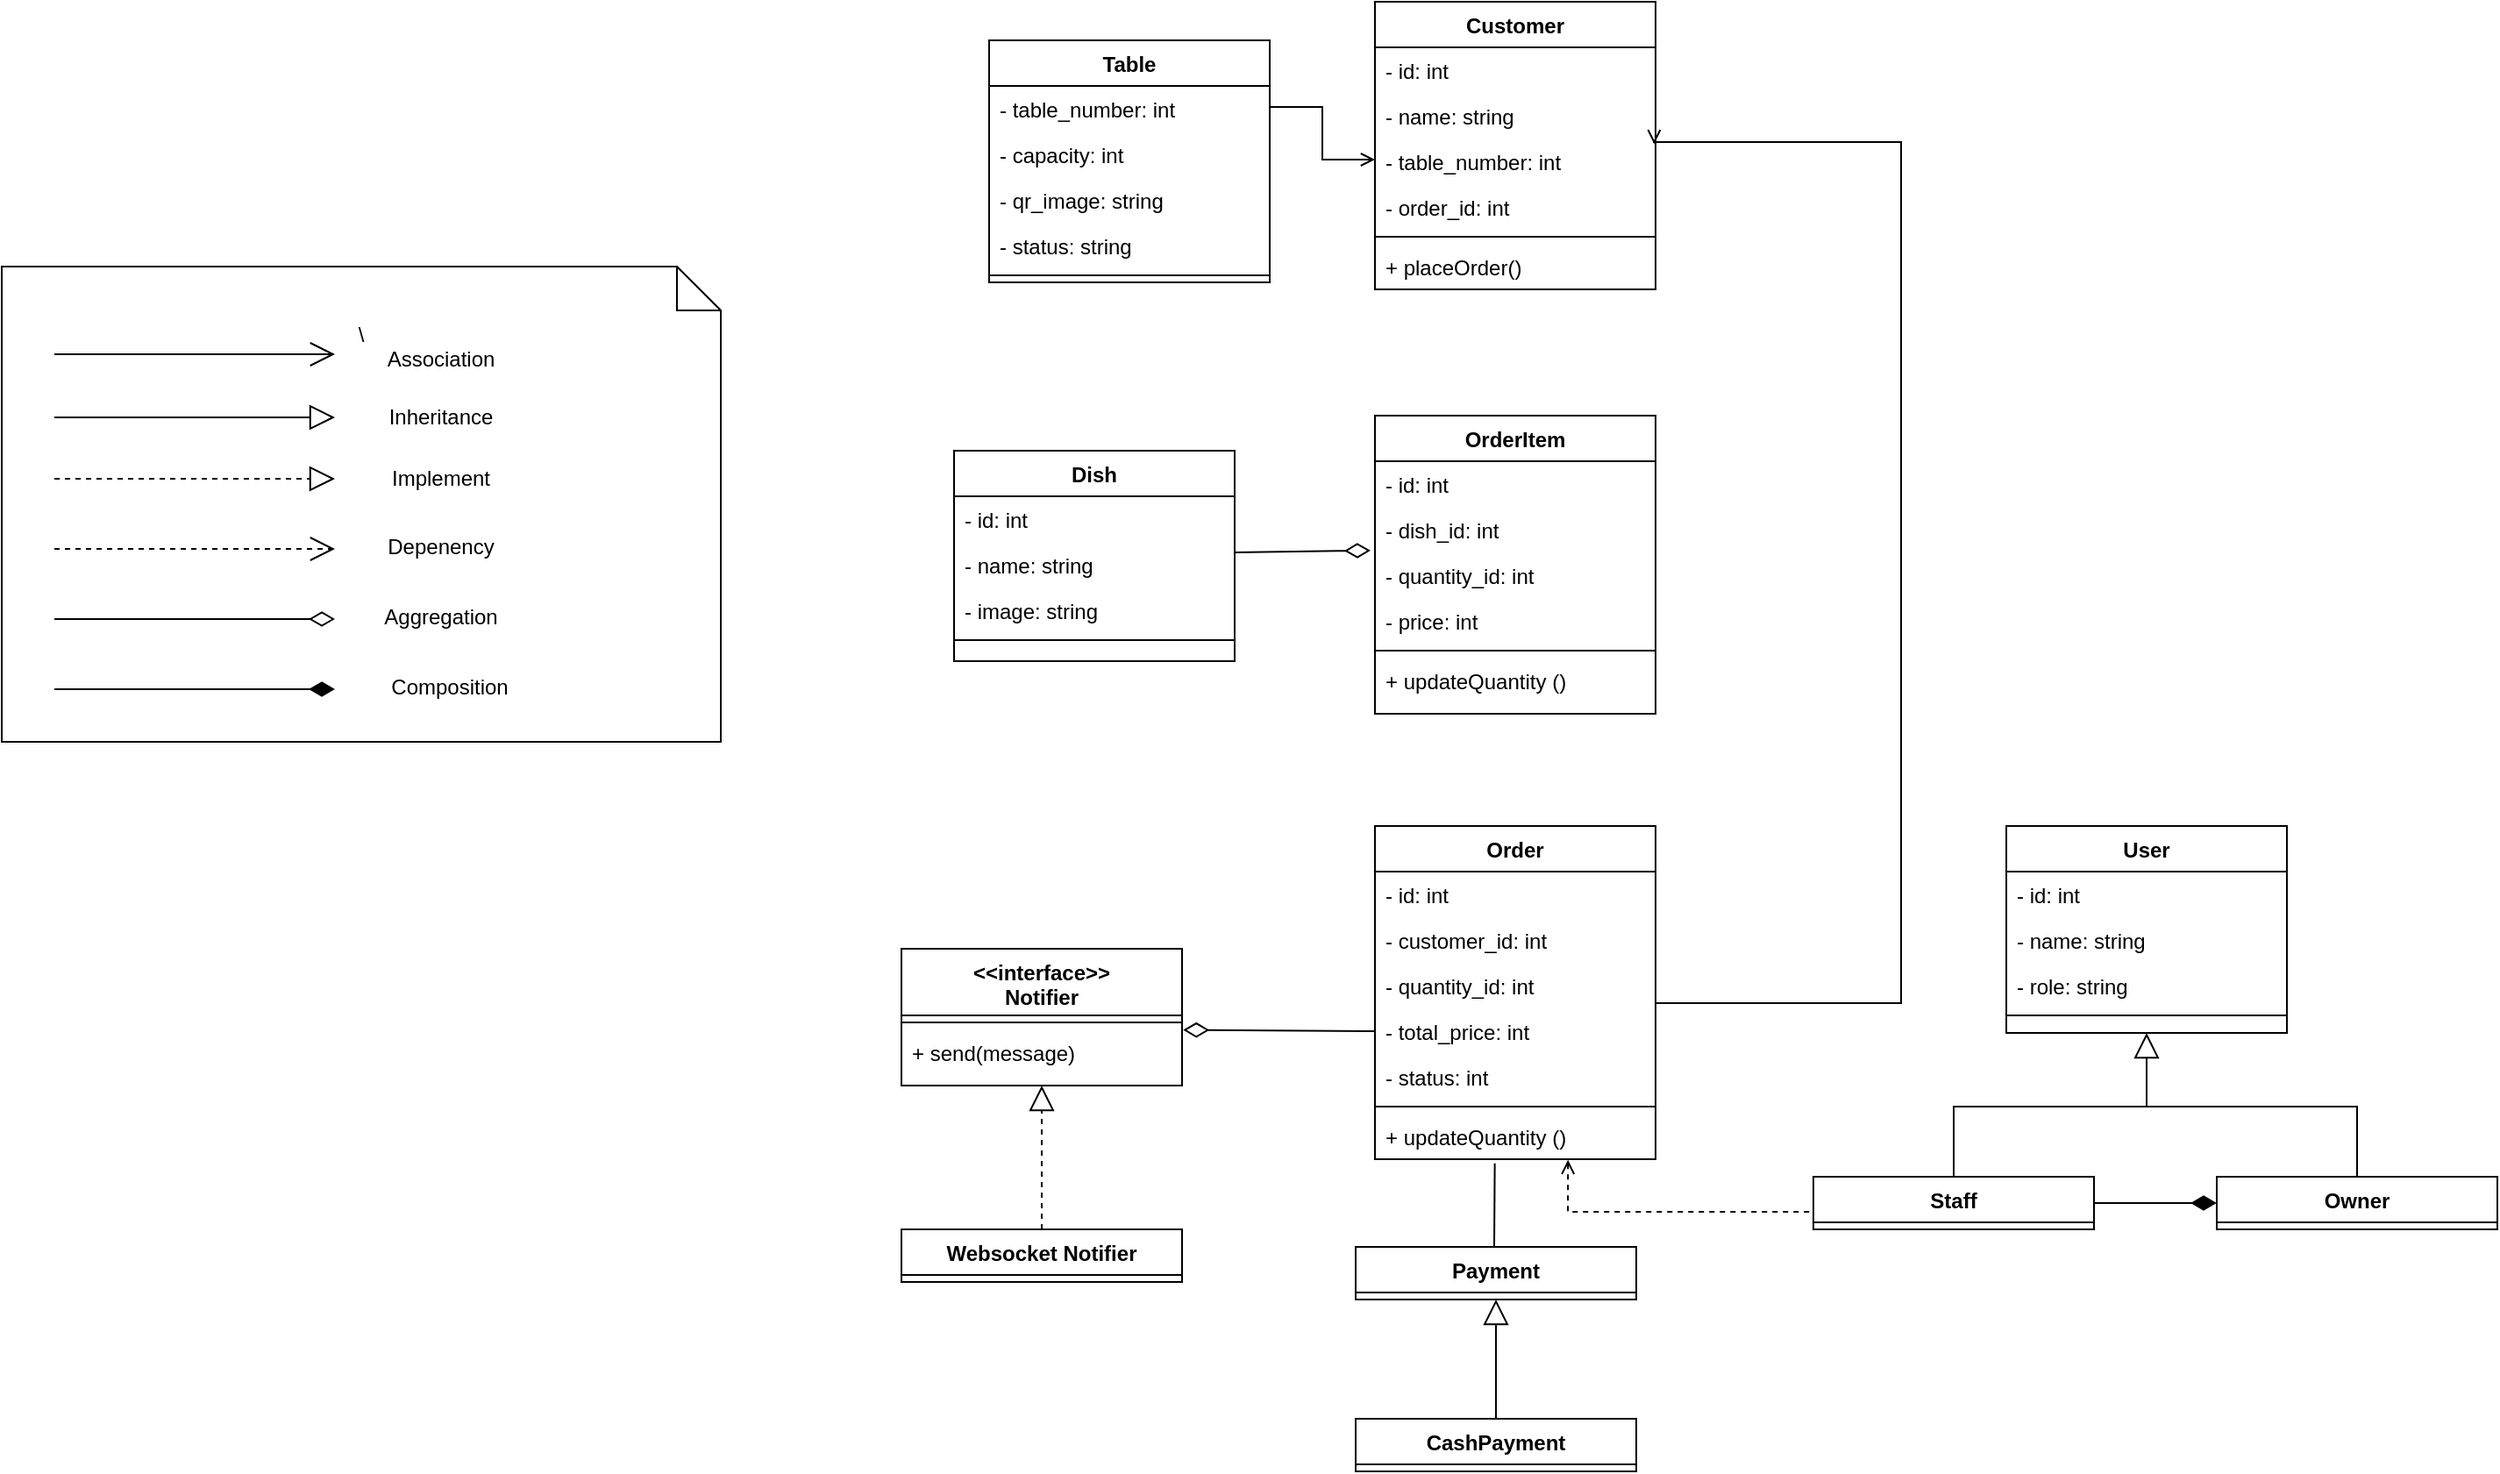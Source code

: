 <mxfile version="24.7.17">
  <diagram id="C5RBs43oDa-KdzZeNtuy" name="Page-1">
    <mxGraphModel dx="2537" dy="1157" grid="1" gridSize="10" guides="1" tooltips="1" connect="1" arrows="1" fold="1" page="1" pageScale="1" pageWidth="827" pageHeight="1169" math="0" shadow="0">
      <root>
        <mxCell id="WIyWlLk6GJQsqaUBKTNV-0" />
        <mxCell id="WIyWlLk6GJQsqaUBKTNV-1" parent="WIyWlLk6GJQsqaUBKTNV-0" />
        <mxCell id="uRAl1IJuX3miMUumtEAD-47" value="\" style="shape=note2;boundedLbl=1;whiteSpace=wrap;html=1;size=25;verticalAlign=top;align=center;" parent="WIyWlLk6GJQsqaUBKTNV-1" vertex="1">
          <mxGeometry x="-413" y="891" width="410" height="271" as="geometry" />
        </mxCell>
        <mxCell id="2brFXPJjxQFxoE2-N6oW-0" value="" style="endArrow=block;endFill=0;html=1;rounded=0;endSize=12;" parent="WIyWlLk6GJQsqaUBKTNV-1" edge="1">
          <mxGeometry width="160" relative="1" as="geometry">
            <mxPoint x="-383" y="977" as="sourcePoint" />
            <mxPoint x="-223" y="977" as="targetPoint" />
          </mxGeometry>
        </mxCell>
        <mxCell id="2brFXPJjxQFxoE2-N6oW-1" value="Association" style="text;html=1;align=center;verticalAlign=middle;resizable=0;points=[];autosize=1;strokeColor=none;fillColor=none;" parent="WIyWlLk6GJQsqaUBKTNV-1" vertex="1">
          <mxGeometry x="-203" y="929" width="80" height="30" as="geometry" />
        </mxCell>
        <mxCell id="2brFXPJjxQFxoE2-N6oW-6" value="" style="endArrow=open;endFill=0;html=1;rounded=0;endSize=12;" parent="WIyWlLk6GJQsqaUBKTNV-1" edge="1">
          <mxGeometry width="160" relative="1" as="geometry">
            <mxPoint x="-383" y="941" as="sourcePoint" />
            <mxPoint x="-223" y="941" as="targetPoint" />
          </mxGeometry>
        </mxCell>
        <mxCell id="2brFXPJjxQFxoE2-N6oW-15" value="Inheritance" style="text;html=1;align=center;verticalAlign=middle;resizable=0;points=[];autosize=1;strokeColor=none;fillColor=none;" parent="WIyWlLk6GJQsqaUBKTNV-1" vertex="1">
          <mxGeometry x="-203" y="962" width="80" height="30" as="geometry" />
        </mxCell>
        <mxCell id="2brFXPJjxQFxoE2-N6oW-16" value="" style="endArrow=block;endFill=0;html=1;rounded=0;dashed=1;endSize=12;" parent="WIyWlLk6GJQsqaUBKTNV-1" edge="1">
          <mxGeometry width="160" relative="1" as="geometry">
            <mxPoint x="-383" y="1012" as="sourcePoint" />
            <mxPoint x="-223" y="1012" as="targetPoint" />
          </mxGeometry>
        </mxCell>
        <mxCell id="2brFXPJjxQFxoE2-N6oW-17" value="Implement" style="text;html=1;align=center;verticalAlign=middle;resizable=0;points=[];autosize=1;strokeColor=none;fillColor=none;" parent="WIyWlLk6GJQsqaUBKTNV-1" vertex="1">
          <mxGeometry x="-203" y="997" width="80" height="30" as="geometry" />
        </mxCell>
        <mxCell id="2brFXPJjxQFxoE2-N6oW-18" value="" style="endArrow=open;endFill=0;html=1;rounded=0;dashed=1;endSize=12;" parent="WIyWlLk6GJQsqaUBKTNV-1" edge="1">
          <mxGeometry width="160" relative="1" as="geometry">
            <mxPoint x="-383" y="1052" as="sourcePoint" />
            <mxPoint x="-223" y="1052" as="targetPoint" />
          </mxGeometry>
        </mxCell>
        <mxCell id="2brFXPJjxQFxoE2-N6oW-19" value="Depenency" style="text;html=1;align=center;verticalAlign=middle;resizable=0;points=[];autosize=1;strokeColor=none;fillColor=none;" parent="WIyWlLk6GJQsqaUBKTNV-1" vertex="1">
          <mxGeometry x="-203" y="1036" width="80" height="30" as="geometry" />
        </mxCell>
        <mxCell id="2brFXPJjxQFxoE2-N6oW-20" value="" style="endArrow=diamondThin;endFill=0;html=1;rounded=0;endSize=12;" parent="WIyWlLk6GJQsqaUBKTNV-1" edge="1">
          <mxGeometry width="160" relative="1" as="geometry">
            <mxPoint x="-383" y="1092" as="sourcePoint" />
            <mxPoint x="-223" y="1092" as="targetPoint" />
          </mxGeometry>
        </mxCell>
        <mxCell id="2brFXPJjxQFxoE2-N6oW-21" value="Aggregation" style="text;html=1;align=center;verticalAlign=middle;resizable=0;points=[];autosize=1;strokeColor=none;fillColor=none;" parent="WIyWlLk6GJQsqaUBKTNV-1" vertex="1">
          <mxGeometry x="-208" y="1076" width="90" height="30" as="geometry" />
        </mxCell>
        <mxCell id="2brFXPJjxQFxoE2-N6oW-22" value="" style="endArrow=diamondThin;endFill=1;html=1;rounded=0;jumpStyle=none;endSize=12;" parent="WIyWlLk6GJQsqaUBKTNV-1" edge="1">
          <mxGeometry width="160" relative="1" as="geometry">
            <mxPoint x="-383" y="1132" as="sourcePoint" />
            <mxPoint x="-223" y="1132" as="targetPoint" />
          </mxGeometry>
        </mxCell>
        <mxCell id="2brFXPJjxQFxoE2-N6oW-23" value="Composition" style="text;html=1;align=center;verticalAlign=middle;resizable=0;points=[];autosize=1;strokeColor=none;fillColor=none;" parent="WIyWlLk6GJQsqaUBKTNV-1" vertex="1">
          <mxGeometry x="-203" y="1116" width="90" height="30" as="geometry" />
        </mxCell>
        <mxCell id="HUeuKTUBuXU9dB0qlzi5-0" value="Staff" style="swimlane;fontStyle=1;align=center;verticalAlign=top;childLayout=stackLayout;horizontal=1;startSize=26;horizontalStack=0;resizeParent=1;resizeParentMax=0;resizeLast=0;collapsible=1;marginBottom=0;whiteSpace=wrap;html=1;" parent="WIyWlLk6GJQsqaUBKTNV-1" vertex="1" collapsed="1">
          <mxGeometry x="620" y="1410" width="160" height="30" as="geometry">
            <mxRectangle x="315" y="1140" width="240" height="34" as="alternateBounds" />
          </mxGeometry>
        </mxCell>
        <mxCell id="HUeuKTUBuXU9dB0qlzi5-1" value="" style="line;strokeWidth=1;fillColor=none;align=left;verticalAlign=middle;spacingTop=-1;spacingLeft=3;spacingRight=3;rotatable=0;labelPosition=right;points=[];portConstraint=eastwest;strokeColor=inherit;" parent="HUeuKTUBuXU9dB0qlzi5-0" vertex="1">
          <mxGeometry y="26" width="240" height="8" as="geometry" />
        </mxCell>
        <mxCell id="HUeuKTUBuXU9dB0qlzi5-2" value="Owner" style="swimlane;fontStyle=1;align=center;verticalAlign=top;childLayout=stackLayout;horizontal=1;startSize=26;horizontalStack=0;resizeParent=1;resizeParentMax=0;resizeLast=0;collapsible=1;marginBottom=0;whiteSpace=wrap;html=1;" parent="WIyWlLk6GJQsqaUBKTNV-1" vertex="1" collapsed="1">
          <mxGeometry x="850" y="1410" width="160" height="30" as="geometry">
            <mxRectangle x="315" y="1140" width="240" height="34" as="alternateBounds" />
          </mxGeometry>
        </mxCell>
        <mxCell id="HUeuKTUBuXU9dB0qlzi5-3" value="" style="line;strokeWidth=1;fillColor=none;align=left;verticalAlign=middle;spacingTop=-1;spacingLeft=3;spacingRight=3;rotatable=0;labelPosition=right;points=[];portConstraint=eastwest;strokeColor=inherit;" parent="HUeuKTUBuXU9dB0qlzi5-2" vertex="1">
          <mxGeometry y="26" width="240" height="8" as="geometry" />
        </mxCell>
        <mxCell id="EOSxfnDk696KY7ujUc14-6" value="Payment" style="swimlane;fontStyle=1;align=center;verticalAlign=top;childLayout=stackLayout;horizontal=1;startSize=26;horizontalStack=0;resizeParent=1;resizeParentMax=0;resizeLast=0;collapsible=1;marginBottom=0;whiteSpace=wrap;html=1;" parent="WIyWlLk6GJQsqaUBKTNV-1" vertex="1" collapsed="1">
          <mxGeometry x="359" y="1450" width="160" height="30" as="geometry">
            <mxRectangle x="315" y="1140" width="240" height="34" as="alternateBounds" />
          </mxGeometry>
        </mxCell>
        <mxCell id="EOSxfnDk696KY7ujUc14-7" value="" style="line;strokeWidth=1;fillColor=none;align=left;verticalAlign=middle;spacingTop=-1;spacingLeft=3;spacingRight=3;rotatable=0;labelPosition=right;points=[];portConstraint=eastwest;strokeColor=inherit;" parent="EOSxfnDk696KY7ujUc14-6" vertex="1">
          <mxGeometry y="26" width="240" height="8" as="geometry" />
        </mxCell>
        <mxCell id="EOSxfnDk696KY7ujUc14-8" value="CashPayment" style="swimlane;fontStyle=1;align=center;verticalAlign=top;childLayout=stackLayout;horizontal=1;startSize=26;horizontalStack=0;resizeParent=1;resizeParentMax=0;resizeLast=0;collapsible=1;marginBottom=0;whiteSpace=wrap;html=1;" parent="WIyWlLk6GJQsqaUBKTNV-1" vertex="1" collapsed="1">
          <mxGeometry x="359" y="1548" width="160" height="30" as="geometry">
            <mxRectangle x="315" y="1140" width="240" height="34" as="alternateBounds" />
          </mxGeometry>
        </mxCell>
        <mxCell id="EOSxfnDk696KY7ujUc14-9" value="" style="line;strokeWidth=1;fillColor=none;align=left;verticalAlign=middle;spacingTop=-1;spacingLeft=3;spacingRight=3;rotatable=0;labelPosition=right;points=[];portConstraint=eastwest;strokeColor=inherit;" parent="EOSxfnDk696KY7ujUc14-8" vertex="1">
          <mxGeometry y="26" width="240" height="8" as="geometry" />
        </mxCell>
        <mxCell id="EOSxfnDk696KY7ujUc14-17" value="" style="endArrow=diamondThin;endFill=0;html=1;rounded=0;endSize=12;exitX=0.998;exitY=0.231;exitDx=0;exitDy=0;entryX=-0.016;entryY=0.957;entryDx=0;entryDy=0;exitPerimeter=0;entryPerimeter=0;" parent="WIyWlLk6GJQsqaUBKTNV-1" source="A2vdTbKeSNhoCQERBQ-p-38" target="A2vdTbKeSNhoCQERBQ-p-47" edge="1">
          <mxGeometry width="160" relative="1" as="geometry">
            <mxPoint x="299" y="987" as="sourcePoint" />
            <mxPoint x="350" y="986" as="targetPoint" />
          </mxGeometry>
        </mxCell>
        <mxCell id="EOSxfnDk696KY7ujUc14-18" value="" style="endArrow=block;endFill=0;html=1;rounded=0;endSize=12;exitX=0.5;exitY=0;exitDx=0;exitDy=0;entryX=0.5;entryY=1;entryDx=0;entryDy=0;" parent="WIyWlLk6GJQsqaUBKTNV-1" source="HUeuKTUBuXU9dB0qlzi5-0" edge="1">
          <mxGeometry width="160" relative="1" as="geometry">
            <mxPoint x="700" y="1380" as="sourcePoint" />
            <mxPoint x="810" y="1328" as="targetPoint" />
            <Array as="points">
              <mxPoint x="700" y="1370" />
              <mxPoint x="810" y="1370" />
            </Array>
          </mxGeometry>
        </mxCell>
        <mxCell id="EOSxfnDk696KY7ujUc14-21" value="" style="endArrow=none;endFill=0;html=1;rounded=0;endSize=12;entryX=0.5;entryY=0;entryDx=0;entryDy=0;" parent="WIyWlLk6GJQsqaUBKTNV-1" target="HUeuKTUBuXU9dB0qlzi5-2" edge="1">
          <mxGeometry width="160" relative="1" as="geometry">
            <mxPoint x="810" y="1370" as="sourcePoint" />
            <mxPoint x="950" y="1400" as="targetPoint" />
            <Array as="points">
              <mxPoint x="930" y="1370" />
            </Array>
          </mxGeometry>
        </mxCell>
        <mxCell id="EOSxfnDk696KY7ujUc14-22" value="" style="endArrow=diamondThin;endFill=1;html=1;rounded=0;endSize=12;startArrow=none;startFill=0;targetPerimeterSpacing=4;" parent="WIyWlLk6GJQsqaUBKTNV-1" edge="1">
          <mxGeometry width="160" relative="1" as="geometry">
            <mxPoint x="780" y="1425" as="sourcePoint" />
            <mxPoint x="850" y="1425" as="targetPoint" />
          </mxGeometry>
        </mxCell>
        <mxCell id="EOSxfnDk696KY7ujUc14-24" value="Websocket Notifier" style="swimlane;fontStyle=1;align=center;verticalAlign=top;childLayout=stackLayout;horizontal=1;startSize=26;horizontalStack=0;resizeParent=1;resizeParentMax=0;resizeLast=0;collapsible=1;marginBottom=0;whiteSpace=wrap;html=1;" parent="WIyWlLk6GJQsqaUBKTNV-1" vertex="1" collapsed="1">
          <mxGeometry x="100" y="1440" width="160" height="30" as="geometry">
            <mxRectangle x="315" y="1140" width="240" height="34" as="alternateBounds" />
          </mxGeometry>
        </mxCell>
        <mxCell id="EOSxfnDk696KY7ujUc14-25" value="" style="line;strokeWidth=1;fillColor=none;align=left;verticalAlign=middle;spacingTop=-1;spacingLeft=3;spacingRight=3;rotatable=0;labelPosition=right;points=[];portConstraint=eastwest;strokeColor=inherit;" parent="EOSxfnDk696KY7ujUc14-24" vertex="1">
          <mxGeometry y="26" width="240" height="8" as="geometry" />
        </mxCell>
        <mxCell id="EOSxfnDk696KY7ujUc14-26" value="" style="endArrow=block;endFill=0;html=1;rounded=0;endSize=12;exitX=0.5;exitY=0;exitDx=0;exitDy=0;dashed=1;entryX=0.5;entryY=1;entryDx=0;entryDy=0;" parent="WIyWlLk6GJQsqaUBKTNV-1" source="EOSxfnDk696KY7ujUc14-24" target="A2vdTbKeSNhoCQERBQ-p-6" edge="1">
          <mxGeometry width="160" relative="1" as="geometry">
            <mxPoint x="50" y="1352" as="sourcePoint" />
            <mxPoint x="180" y="1380" as="targetPoint" />
          </mxGeometry>
        </mxCell>
        <mxCell id="EOSxfnDk696KY7ujUc14-32" value="" style="endArrow=block;endFill=0;html=1;rounded=0;endSize=12;startArrow=none;startFill=0;targetPerimeterSpacing=4;exitX=0.5;exitY=0;exitDx=0;exitDy=0;entryX=0.5;entryY=1;entryDx=0;entryDy=0;" parent="WIyWlLk6GJQsqaUBKTNV-1" source="EOSxfnDk696KY7ujUc14-8" target="EOSxfnDk696KY7ujUc14-6" edge="1">
          <mxGeometry width="160" relative="1" as="geometry">
            <mxPoint x="431" y="1528" as="sourcePoint" />
            <mxPoint x="431" y="1478" as="targetPoint" />
          </mxGeometry>
        </mxCell>
        <mxCell id="A2vdTbKeSNhoCQERBQ-p-6" value="&lt;&lt;interface&gt;&gt;&#xa;Notifier" style="swimlane;fontStyle=1;align=center;verticalAlign=top;childLayout=stackLayout;horizontal=1;startSize=38;horizontalStack=0;resizeParent=1;resizeLast=0;collapsible=1;marginBottom=0;rounded=0;shadow=0;strokeWidth=1;" vertex="1" parent="WIyWlLk6GJQsqaUBKTNV-1">
          <mxGeometry x="100" y="1280" width="160" height="78" as="geometry">
            <mxRectangle x="230" y="140" width="160" height="26" as="alternateBounds" />
          </mxGeometry>
        </mxCell>
        <mxCell id="A2vdTbKeSNhoCQERBQ-p-10" value="" style="line;html=1;strokeWidth=1;align=left;verticalAlign=middle;spacingTop=-1;spacingLeft=3;spacingRight=3;rotatable=0;labelPosition=right;points=[];portConstraint=eastwest;" vertex="1" parent="A2vdTbKeSNhoCQERBQ-p-6">
          <mxGeometry y="38" width="160" height="8" as="geometry" />
        </mxCell>
        <mxCell id="A2vdTbKeSNhoCQERBQ-p-11" value="+ send(message)" style="text;align=left;verticalAlign=top;spacingLeft=4;spacingRight=4;overflow=hidden;rotatable=0;points=[[0,0.5],[1,0.5]];portConstraint=eastwest;" vertex="1" parent="A2vdTbKeSNhoCQERBQ-p-6">
          <mxGeometry y="46" width="160" height="26" as="geometry" />
        </mxCell>
        <mxCell id="A2vdTbKeSNhoCQERBQ-p-24" value="Customer" style="swimlane;fontStyle=1;align=center;verticalAlign=top;childLayout=stackLayout;horizontal=1;startSize=26;horizontalStack=0;resizeParent=1;resizeLast=0;collapsible=1;marginBottom=0;rounded=0;shadow=0;strokeWidth=1;" vertex="1" parent="WIyWlLk6GJQsqaUBKTNV-1">
          <mxGeometry x="370" y="740" width="160" height="164" as="geometry">
            <mxRectangle x="334" y="740" width="160" height="26" as="alternateBounds" />
          </mxGeometry>
        </mxCell>
        <mxCell id="A2vdTbKeSNhoCQERBQ-p-26" value="- id: int" style="text;align=left;verticalAlign=top;spacingLeft=4;spacingRight=4;overflow=hidden;rotatable=0;points=[[0,0.5],[1,0.5]];portConstraint=eastwest;rounded=0;shadow=0;html=0;" vertex="1" parent="A2vdTbKeSNhoCQERBQ-p-24">
          <mxGeometry y="26" width="160" height="26" as="geometry" />
        </mxCell>
        <mxCell id="A2vdTbKeSNhoCQERBQ-p-27" value="- name: string&#xa;" style="text;align=left;verticalAlign=top;spacingLeft=4;spacingRight=4;overflow=hidden;rotatable=0;points=[[0,0.5],[1,0.5]];portConstraint=eastwest;rounded=0;shadow=0;html=0;" vertex="1" parent="A2vdTbKeSNhoCQERBQ-p-24">
          <mxGeometry y="52" width="160" height="26" as="geometry" />
        </mxCell>
        <mxCell id="A2vdTbKeSNhoCQERBQ-p-33" value="- table_number: int&#xa;" style="text;align=left;verticalAlign=top;spacingLeft=4;spacingRight=4;overflow=hidden;rotatable=0;points=[[0,0.5],[1,0.5]];portConstraint=eastwest;rounded=0;shadow=0;html=0;" vertex="1" parent="A2vdTbKeSNhoCQERBQ-p-24">
          <mxGeometry y="78" width="160" height="26" as="geometry" />
        </mxCell>
        <mxCell id="A2vdTbKeSNhoCQERBQ-p-34" value="- order_id: int&#xa;" style="text;align=left;verticalAlign=top;spacingLeft=4;spacingRight=4;overflow=hidden;rotatable=0;points=[[0,0.5],[1,0.5]];portConstraint=eastwest;rounded=0;shadow=0;html=0;" vertex="1" parent="A2vdTbKeSNhoCQERBQ-p-24">
          <mxGeometry y="104" width="160" height="26" as="geometry" />
        </mxCell>
        <mxCell id="A2vdTbKeSNhoCQERBQ-p-28" value="" style="line;html=1;strokeWidth=1;align=left;verticalAlign=middle;spacingTop=-1;spacingLeft=3;spacingRight=3;rotatable=0;labelPosition=right;points=[];portConstraint=eastwest;" vertex="1" parent="A2vdTbKeSNhoCQERBQ-p-24">
          <mxGeometry y="130" width="160" height="8" as="geometry" />
        </mxCell>
        <mxCell id="A2vdTbKeSNhoCQERBQ-p-31" value="+ placeOrder()" style="text;align=left;verticalAlign=top;spacingLeft=4;spacingRight=4;overflow=hidden;rotatable=0;points=[[0,0.5],[1,0.5]];portConstraint=eastwest;" vertex="1" parent="A2vdTbKeSNhoCQERBQ-p-24">
          <mxGeometry y="138" width="160" height="26" as="geometry" />
        </mxCell>
        <mxCell id="A2vdTbKeSNhoCQERBQ-p-36" value="Dish" style="swimlane;fontStyle=1;align=center;verticalAlign=top;childLayout=stackLayout;horizontal=1;startSize=26;horizontalStack=0;resizeParent=1;resizeLast=0;collapsible=1;marginBottom=0;rounded=0;shadow=0;strokeWidth=1;" vertex="1" parent="WIyWlLk6GJQsqaUBKTNV-1">
          <mxGeometry x="130" y="996" width="160" height="120" as="geometry">
            <mxRectangle x="230" y="140" width="160" height="26" as="alternateBounds" />
          </mxGeometry>
        </mxCell>
        <mxCell id="A2vdTbKeSNhoCQERBQ-p-37" value="- id: int" style="text;align=left;verticalAlign=top;spacingLeft=4;spacingRight=4;overflow=hidden;rotatable=0;points=[[0,0.5],[1,0.5]];portConstraint=eastwest;rounded=0;shadow=0;html=0;" vertex="1" parent="A2vdTbKeSNhoCQERBQ-p-36">
          <mxGeometry y="26" width="160" height="26" as="geometry" />
        </mxCell>
        <mxCell id="A2vdTbKeSNhoCQERBQ-p-38" value="- name: string&#xa;" style="text;align=left;verticalAlign=top;spacingLeft=4;spacingRight=4;overflow=hidden;rotatable=0;points=[[0,0.5],[1,0.5]];portConstraint=eastwest;rounded=0;shadow=0;html=0;" vertex="1" parent="A2vdTbKeSNhoCQERBQ-p-36">
          <mxGeometry y="52" width="160" height="26" as="geometry" />
        </mxCell>
        <mxCell id="A2vdTbKeSNhoCQERBQ-p-39" value="- image: string&#xa;" style="text;align=left;verticalAlign=top;spacingLeft=4;spacingRight=4;overflow=hidden;rotatable=0;points=[[0,0.5],[1,0.5]];portConstraint=eastwest;rounded=0;shadow=0;html=0;" vertex="1" parent="A2vdTbKeSNhoCQERBQ-p-36">
          <mxGeometry y="78" width="160" height="26" as="geometry" />
        </mxCell>
        <mxCell id="A2vdTbKeSNhoCQERBQ-p-41" value="" style="line;html=1;strokeWidth=1;align=left;verticalAlign=middle;spacingTop=-1;spacingLeft=3;spacingRight=3;rotatable=0;labelPosition=right;points=[];portConstraint=eastwest;" vertex="1" parent="A2vdTbKeSNhoCQERBQ-p-36">
          <mxGeometry y="104" width="160" height="8" as="geometry" />
        </mxCell>
        <mxCell id="A2vdTbKeSNhoCQERBQ-p-45" value="OrderItem" style="swimlane;fontStyle=1;align=center;verticalAlign=top;childLayout=stackLayout;horizontal=1;startSize=26;horizontalStack=0;resizeParent=1;resizeLast=0;collapsible=1;marginBottom=0;rounded=0;shadow=0;strokeWidth=1;" vertex="1" parent="WIyWlLk6GJQsqaUBKTNV-1">
          <mxGeometry x="370" y="976" width="160" height="170" as="geometry">
            <mxRectangle x="334" y="740" width="160" height="26" as="alternateBounds" />
          </mxGeometry>
        </mxCell>
        <mxCell id="A2vdTbKeSNhoCQERBQ-p-46" value="- id: int" style="text;align=left;verticalAlign=top;spacingLeft=4;spacingRight=4;overflow=hidden;rotatable=0;points=[[0,0.5],[1,0.5]];portConstraint=eastwest;rounded=0;shadow=0;html=0;" vertex="1" parent="A2vdTbKeSNhoCQERBQ-p-45">
          <mxGeometry y="26" width="160" height="26" as="geometry" />
        </mxCell>
        <mxCell id="A2vdTbKeSNhoCQERBQ-p-47" value="- dish_id: int&#xa;" style="text;align=left;verticalAlign=top;spacingLeft=4;spacingRight=4;overflow=hidden;rotatable=0;points=[[0,0.5],[1,0.5]];portConstraint=eastwest;rounded=0;shadow=0;html=0;" vertex="1" parent="A2vdTbKeSNhoCQERBQ-p-45">
          <mxGeometry y="52" width="160" height="26" as="geometry" />
        </mxCell>
        <mxCell id="A2vdTbKeSNhoCQERBQ-p-48" value="- quantity_id: int&#xa;" style="text;align=left;verticalAlign=top;spacingLeft=4;spacingRight=4;overflow=hidden;rotatable=0;points=[[0,0.5],[1,0.5]];portConstraint=eastwest;rounded=0;shadow=0;html=0;" vertex="1" parent="A2vdTbKeSNhoCQERBQ-p-45">
          <mxGeometry y="78" width="160" height="26" as="geometry" />
        </mxCell>
        <mxCell id="A2vdTbKeSNhoCQERBQ-p-49" value="- price: int&#xa;" style="text;align=left;verticalAlign=top;spacingLeft=4;spacingRight=4;overflow=hidden;rotatable=0;points=[[0,0.5],[1,0.5]];portConstraint=eastwest;rounded=0;shadow=0;html=0;" vertex="1" parent="A2vdTbKeSNhoCQERBQ-p-45">
          <mxGeometry y="104" width="160" height="26" as="geometry" />
        </mxCell>
        <mxCell id="A2vdTbKeSNhoCQERBQ-p-50" value="" style="line;html=1;strokeWidth=1;align=left;verticalAlign=middle;spacingTop=-1;spacingLeft=3;spacingRight=3;rotatable=0;labelPosition=right;points=[];portConstraint=eastwest;" vertex="1" parent="A2vdTbKeSNhoCQERBQ-p-45">
          <mxGeometry y="130" width="160" height="8" as="geometry" />
        </mxCell>
        <mxCell id="A2vdTbKeSNhoCQERBQ-p-51" value="+ updateQuantity ()" style="text;align=left;verticalAlign=top;spacingLeft=4;spacingRight=4;overflow=hidden;rotatable=0;points=[[0,0.5],[1,0.5]];portConstraint=eastwest;" vertex="1" parent="A2vdTbKeSNhoCQERBQ-p-45">
          <mxGeometry y="138" width="160" height="26" as="geometry" />
        </mxCell>
        <mxCell id="A2vdTbKeSNhoCQERBQ-p-58" value="Order" style="swimlane;fontStyle=1;align=center;verticalAlign=top;childLayout=stackLayout;horizontal=1;startSize=26;horizontalStack=0;resizeParent=1;resizeLast=0;collapsible=1;marginBottom=0;rounded=0;shadow=0;strokeWidth=1;" vertex="1" parent="WIyWlLk6GJQsqaUBKTNV-1">
          <mxGeometry x="370" y="1210" width="160" height="190" as="geometry">
            <mxRectangle x="334" y="740" width="160" height="26" as="alternateBounds" />
          </mxGeometry>
        </mxCell>
        <mxCell id="A2vdTbKeSNhoCQERBQ-p-59" value="- id: int" style="text;align=left;verticalAlign=top;spacingLeft=4;spacingRight=4;overflow=hidden;rotatable=0;points=[[0,0.5],[1,0.5]];portConstraint=eastwest;rounded=0;shadow=0;html=0;" vertex="1" parent="A2vdTbKeSNhoCQERBQ-p-58">
          <mxGeometry y="26" width="160" height="26" as="geometry" />
        </mxCell>
        <mxCell id="A2vdTbKeSNhoCQERBQ-p-60" value="- customer_id: int&#xa;" style="text;align=left;verticalAlign=top;spacingLeft=4;spacingRight=4;overflow=hidden;rotatable=0;points=[[0,0.5],[1,0.5]];portConstraint=eastwest;rounded=0;shadow=0;html=0;" vertex="1" parent="A2vdTbKeSNhoCQERBQ-p-58">
          <mxGeometry y="52" width="160" height="26" as="geometry" />
        </mxCell>
        <mxCell id="A2vdTbKeSNhoCQERBQ-p-61" value="- quantity_id: int&#xa;" style="text;align=left;verticalAlign=top;spacingLeft=4;spacingRight=4;overflow=hidden;rotatable=0;points=[[0,0.5],[1,0.5]];portConstraint=eastwest;rounded=0;shadow=0;html=0;" vertex="1" parent="A2vdTbKeSNhoCQERBQ-p-58">
          <mxGeometry y="78" width="160" height="26" as="geometry" />
        </mxCell>
        <mxCell id="A2vdTbKeSNhoCQERBQ-p-62" value="- total_price: int&#xa;" style="text;align=left;verticalAlign=top;spacingLeft=4;spacingRight=4;overflow=hidden;rotatable=0;points=[[0,0.5],[1,0.5]];portConstraint=eastwest;rounded=0;shadow=0;html=0;" vertex="1" parent="A2vdTbKeSNhoCQERBQ-p-58">
          <mxGeometry y="104" width="160" height="26" as="geometry" />
        </mxCell>
        <mxCell id="A2vdTbKeSNhoCQERBQ-p-65" value="- status: int" style="text;align=left;verticalAlign=top;spacingLeft=4;spacingRight=4;overflow=hidden;rotatable=0;points=[[0,0.5],[1,0.5]];portConstraint=eastwest;rounded=0;shadow=0;html=0;" vertex="1" parent="A2vdTbKeSNhoCQERBQ-p-58">
          <mxGeometry y="130" width="160" height="26" as="geometry" />
        </mxCell>
        <mxCell id="A2vdTbKeSNhoCQERBQ-p-63" value="" style="line;html=1;strokeWidth=1;align=left;verticalAlign=middle;spacingTop=-1;spacingLeft=3;spacingRight=3;rotatable=0;labelPosition=right;points=[];portConstraint=eastwest;" vertex="1" parent="A2vdTbKeSNhoCQERBQ-p-58">
          <mxGeometry y="156" width="160" height="8" as="geometry" />
        </mxCell>
        <mxCell id="A2vdTbKeSNhoCQERBQ-p-64" value="+ updateQuantity ()" style="text;align=left;verticalAlign=top;spacingLeft=4;spacingRight=4;overflow=hidden;rotatable=0;points=[[0,0.5],[1,0.5]];portConstraint=eastwest;" vertex="1" parent="A2vdTbKeSNhoCQERBQ-p-58">
          <mxGeometry y="164" width="160" height="26" as="geometry" />
        </mxCell>
        <mxCell id="A2vdTbKeSNhoCQERBQ-p-249" value="Table" style="swimlane;fontStyle=1;align=center;verticalAlign=top;childLayout=stackLayout;horizontal=1;startSize=26;horizontalStack=0;resizeParent=1;resizeLast=0;collapsible=1;marginBottom=0;rounded=0;shadow=0;strokeWidth=1;" vertex="1" parent="WIyWlLk6GJQsqaUBKTNV-1">
          <mxGeometry x="150" y="762" width="160" height="138" as="geometry">
            <mxRectangle x="230" y="140" width="160" height="26" as="alternateBounds" />
          </mxGeometry>
        </mxCell>
        <mxCell id="A2vdTbKeSNhoCQERBQ-p-250" value="- table_number: int" style="text;align=left;verticalAlign=top;spacingLeft=4;spacingRight=4;overflow=hidden;rotatable=0;points=[[0,0.5],[1,0.5]];portConstraint=eastwest;rounded=0;shadow=0;html=0;" vertex="1" parent="A2vdTbKeSNhoCQERBQ-p-249">
          <mxGeometry y="26" width="160" height="26" as="geometry" />
        </mxCell>
        <mxCell id="A2vdTbKeSNhoCQERBQ-p-251" value="- capacity: int&#xa;" style="text;align=left;verticalAlign=top;spacingLeft=4;spacingRight=4;overflow=hidden;rotatable=0;points=[[0,0.5],[1,0.5]];portConstraint=eastwest;rounded=0;shadow=0;html=0;" vertex="1" parent="A2vdTbKeSNhoCQERBQ-p-249">
          <mxGeometry y="52" width="160" height="26" as="geometry" />
        </mxCell>
        <mxCell id="A2vdTbKeSNhoCQERBQ-p-268" value="- qr_image: string&#xa;" style="text;align=left;verticalAlign=top;spacingLeft=4;spacingRight=4;overflow=hidden;rotatable=0;points=[[0,0.5],[1,0.5]];portConstraint=eastwest;rounded=0;shadow=0;html=0;" vertex="1" parent="A2vdTbKeSNhoCQERBQ-p-249">
          <mxGeometry y="78" width="160" height="26" as="geometry" />
        </mxCell>
        <mxCell id="A2vdTbKeSNhoCQERBQ-p-252" value="- status: string&#xa;" style="text;align=left;verticalAlign=top;spacingLeft=4;spacingRight=4;overflow=hidden;rotatable=0;points=[[0,0.5],[1,0.5]];portConstraint=eastwest;rounded=0;shadow=0;html=0;" vertex="1" parent="A2vdTbKeSNhoCQERBQ-p-249">
          <mxGeometry y="104" width="160" height="26" as="geometry" />
        </mxCell>
        <mxCell id="A2vdTbKeSNhoCQERBQ-p-253" value="" style="line;html=1;strokeWidth=1;align=left;verticalAlign=middle;spacingTop=-1;spacingLeft=3;spacingRight=3;rotatable=0;labelPosition=right;points=[];portConstraint=eastwest;" vertex="1" parent="A2vdTbKeSNhoCQERBQ-p-249">
          <mxGeometry y="130" width="160" height="8" as="geometry" />
        </mxCell>
        <mxCell id="A2vdTbKeSNhoCQERBQ-p-254" value="" style="edgeStyle=orthogonalEdgeStyle;rounded=0;orthogonalLoop=1;jettySize=auto;html=1;endArrow=open;endFill=0;" edge="1" parent="WIyWlLk6GJQsqaUBKTNV-1">
          <mxGeometry relative="1" as="geometry">
            <mxPoint x="310" y="799.997" as="sourcePoint" />
            <mxPoint x="370" y="829.997" as="targetPoint" />
            <Array as="points">
              <mxPoint x="340" y="799.96" />
              <mxPoint x="340" y="829.96" />
            </Array>
          </mxGeometry>
        </mxCell>
        <mxCell id="A2vdTbKeSNhoCQERBQ-p-257" value="" style="endArrow=diamondThin;endFill=0;html=1;rounded=0;endSize=12;exitX=0;exitY=0.5;exitDx=0;exitDy=0;entryX=1.004;entryY=0.011;entryDx=0;entryDy=0;entryPerimeter=0;" edge="1" parent="WIyWlLk6GJQsqaUBKTNV-1" source="A2vdTbKeSNhoCQERBQ-p-62" target="A2vdTbKeSNhoCQERBQ-p-11">
          <mxGeometry width="160" relative="1" as="geometry">
            <mxPoint x="213" y="1211" as="sourcePoint" />
            <mxPoint x="290" y="1210" as="targetPoint" />
          </mxGeometry>
        </mxCell>
        <mxCell id="A2vdTbKeSNhoCQERBQ-p-258" value="" style="endArrow=none;endFill=0;html=1;rounded=0;endSize=12;exitX=0.5;exitY=0;exitDx=0;exitDy=0;entryX=0.427;entryY=1.09;entryDx=0;entryDy=0;entryPerimeter=0;" edge="1" parent="WIyWlLk6GJQsqaUBKTNV-1" target="A2vdTbKeSNhoCQERBQ-p-64">
          <mxGeometry width="160" relative="1" as="geometry">
            <mxPoint x="438" y="1450" as="sourcePoint" />
            <mxPoint x="439" y="1400" as="targetPoint" />
          </mxGeometry>
        </mxCell>
        <mxCell id="A2vdTbKeSNhoCQERBQ-p-259" style="edgeStyle=orthogonalEdgeStyle;rounded=0;orthogonalLoop=1;jettySize=auto;html=1;entryX=0.995;entryY=0.121;entryDx=0;entryDy=0;entryPerimeter=0;endArrow=open;endFill=0;" edge="1" parent="WIyWlLk6GJQsqaUBKTNV-1" target="A2vdTbKeSNhoCQERBQ-p-33">
          <mxGeometry relative="1" as="geometry">
            <mxPoint x="530" y="1310.0" as="sourcePoint" />
            <mxPoint x="610" y="820" as="targetPoint" />
            <Array as="points">
              <mxPoint x="670" y="1311" />
              <mxPoint x="670" y="820" />
              <mxPoint x="529" y="820" />
            </Array>
          </mxGeometry>
        </mxCell>
        <mxCell id="A2vdTbKeSNhoCQERBQ-p-260" value="User" style="swimlane;fontStyle=1;align=center;verticalAlign=top;childLayout=stackLayout;horizontal=1;startSize=26;horizontalStack=0;resizeParent=1;resizeLast=0;collapsible=1;marginBottom=0;rounded=0;shadow=0;strokeWidth=1;" vertex="1" parent="WIyWlLk6GJQsqaUBKTNV-1">
          <mxGeometry x="730" y="1210" width="160" height="118" as="geometry">
            <mxRectangle x="334" y="740" width="160" height="26" as="alternateBounds" />
          </mxGeometry>
        </mxCell>
        <mxCell id="A2vdTbKeSNhoCQERBQ-p-261" value="- id: int" style="text;align=left;verticalAlign=top;spacingLeft=4;spacingRight=4;overflow=hidden;rotatable=0;points=[[0,0.5],[1,0.5]];portConstraint=eastwest;rounded=0;shadow=0;html=0;" vertex="1" parent="A2vdTbKeSNhoCQERBQ-p-260">
          <mxGeometry y="26" width="160" height="26" as="geometry" />
        </mxCell>
        <mxCell id="A2vdTbKeSNhoCQERBQ-p-262" value="- name: string&#xa;" style="text;align=left;verticalAlign=top;spacingLeft=4;spacingRight=4;overflow=hidden;rotatable=0;points=[[0,0.5],[1,0.5]];portConstraint=eastwest;rounded=0;shadow=0;html=0;" vertex="1" parent="A2vdTbKeSNhoCQERBQ-p-260">
          <mxGeometry y="52" width="160" height="26" as="geometry" />
        </mxCell>
        <mxCell id="A2vdTbKeSNhoCQERBQ-p-263" value="- role: string&#xa;" style="text;align=left;verticalAlign=top;spacingLeft=4;spacingRight=4;overflow=hidden;rotatable=0;points=[[0,0.5],[1,0.5]];portConstraint=eastwest;rounded=0;shadow=0;html=0;" vertex="1" parent="A2vdTbKeSNhoCQERBQ-p-260">
          <mxGeometry y="78" width="160" height="26" as="geometry" />
        </mxCell>
        <mxCell id="A2vdTbKeSNhoCQERBQ-p-265" value="" style="line;html=1;strokeWidth=1;align=left;verticalAlign=middle;spacingTop=-1;spacingLeft=3;spacingRight=3;rotatable=0;labelPosition=right;points=[];portConstraint=eastwest;" vertex="1" parent="A2vdTbKeSNhoCQERBQ-p-260">
          <mxGeometry y="104" width="160" height="8" as="geometry" />
        </mxCell>
        <mxCell id="A2vdTbKeSNhoCQERBQ-p-271" value="" style="endArrow=none;endFill=0;html=1;rounded=0;endSize=12;exitX=0.688;exitY=1.015;exitDx=0;exitDy=0;exitPerimeter=0;dashed=1;startArrow=open;startFill=0;" edge="1" parent="WIyWlLk6GJQsqaUBKTNV-1" source="A2vdTbKeSNhoCQERBQ-p-64">
          <mxGeometry width="160" relative="1" as="geometry">
            <mxPoint x="570.58" y="1428" as="sourcePoint" />
            <mxPoint x="620" y="1430" as="targetPoint" />
            <Array as="points">
              <mxPoint x="480" y="1430" />
            </Array>
          </mxGeometry>
        </mxCell>
      </root>
    </mxGraphModel>
  </diagram>
</mxfile>
